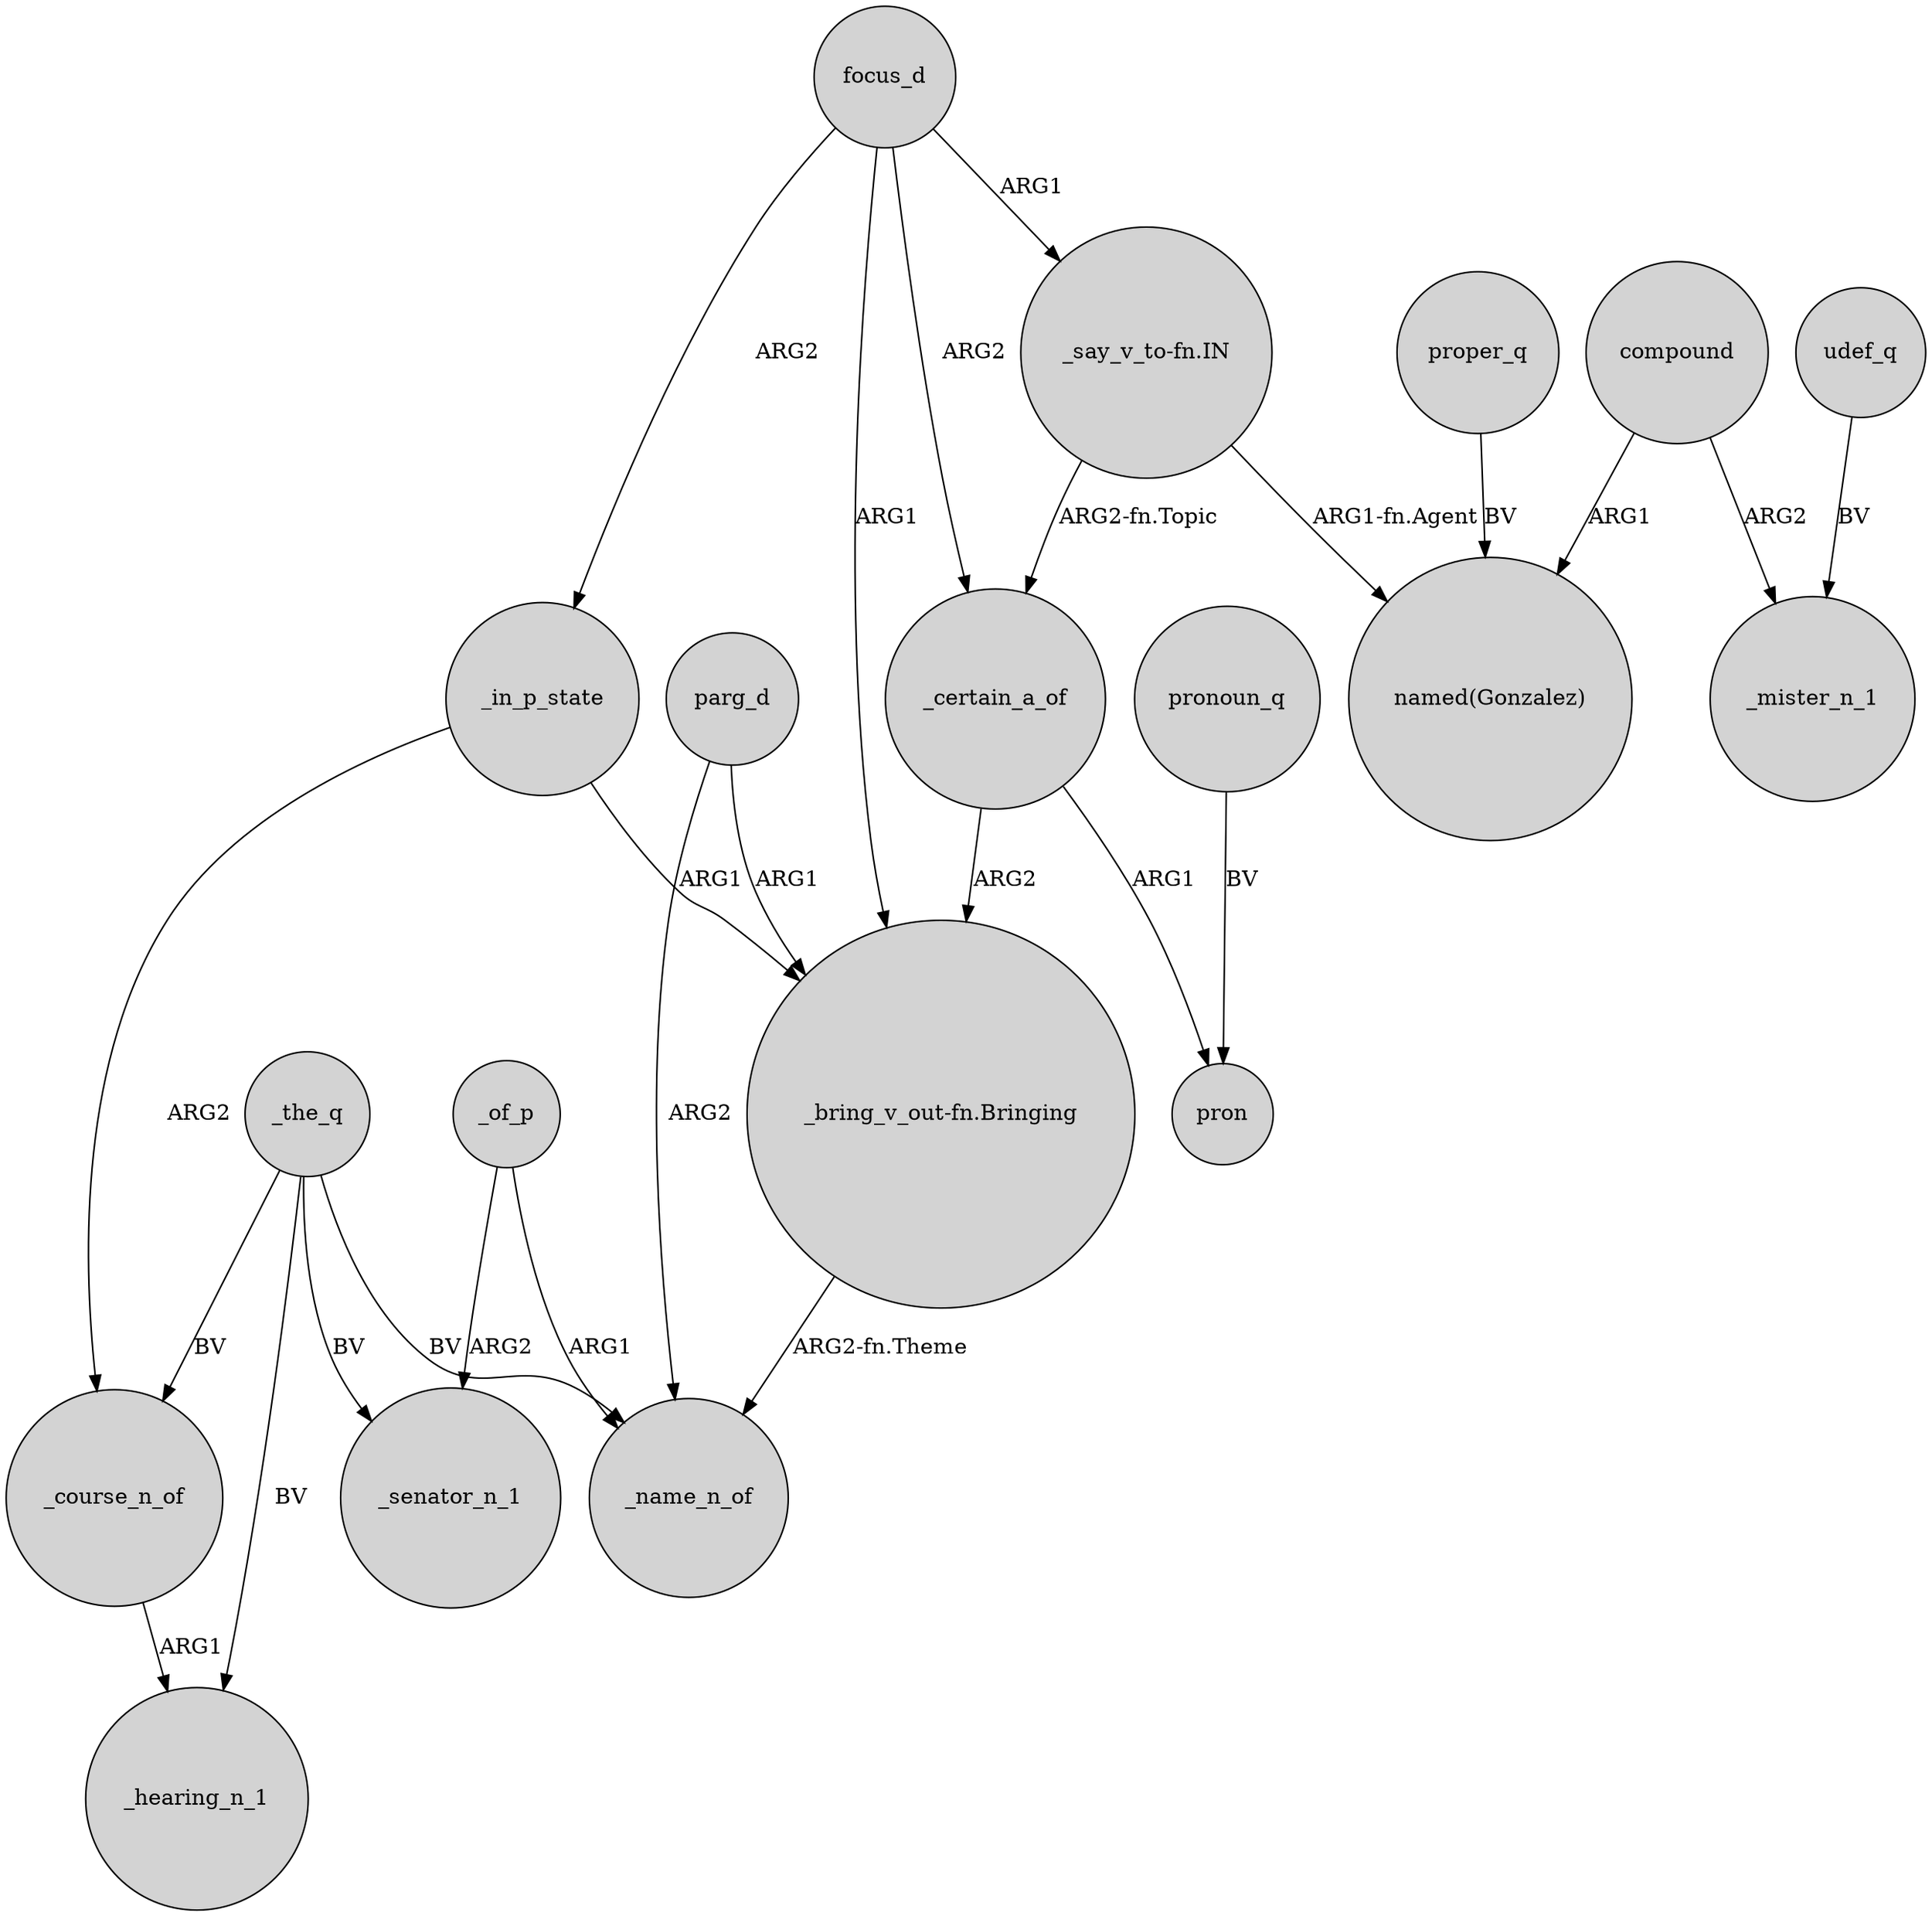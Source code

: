 digraph {
	node [shape=circle style=filled]
	_in_p_state -> _course_n_of [label=ARG2]
	compound -> _mister_n_1 [label=ARG2]
	_the_q -> _course_n_of [label=BV]
	focus_d -> _in_p_state [label=ARG2]
	_the_q -> _senator_n_1 [label=BV]
	parg_d -> _name_n_of [label=ARG2]
	_of_p -> _name_n_of [label=ARG1]
	udef_q -> _mister_n_1 [label=BV]
	proper_q -> "named(Gonzalez)" [label=BV]
	_certain_a_of -> "_bring_v_out-fn.Bringing" [label=ARG2]
	_of_p -> _senator_n_1 [label=ARG2]
	"_bring_v_out-fn.Bringing" -> _name_n_of [label="ARG2-fn.Theme"]
	_certain_a_of -> pron [label=ARG1]
	_the_q -> _hearing_n_1 [label=BV]
	"_say_v_to-fn.IN" -> _certain_a_of [label="ARG2-fn.Topic"]
	pronoun_q -> pron [label=BV]
	focus_d -> _certain_a_of [label=ARG2]
	_in_p_state -> "_bring_v_out-fn.Bringing" [label=ARG1]
	compound -> "named(Gonzalez)" [label=ARG1]
	focus_d -> "_bring_v_out-fn.Bringing" [label=ARG1]
	_course_n_of -> _hearing_n_1 [label=ARG1]
	_the_q -> _name_n_of [label=BV]
	parg_d -> "_bring_v_out-fn.Bringing" [label=ARG1]
	"_say_v_to-fn.IN" -> "named(Gonzalez)" [label="ARG1-fn.Agent"]
	focus_d -> "_say_v_to-fn.IN" [label=ARG1]
}
